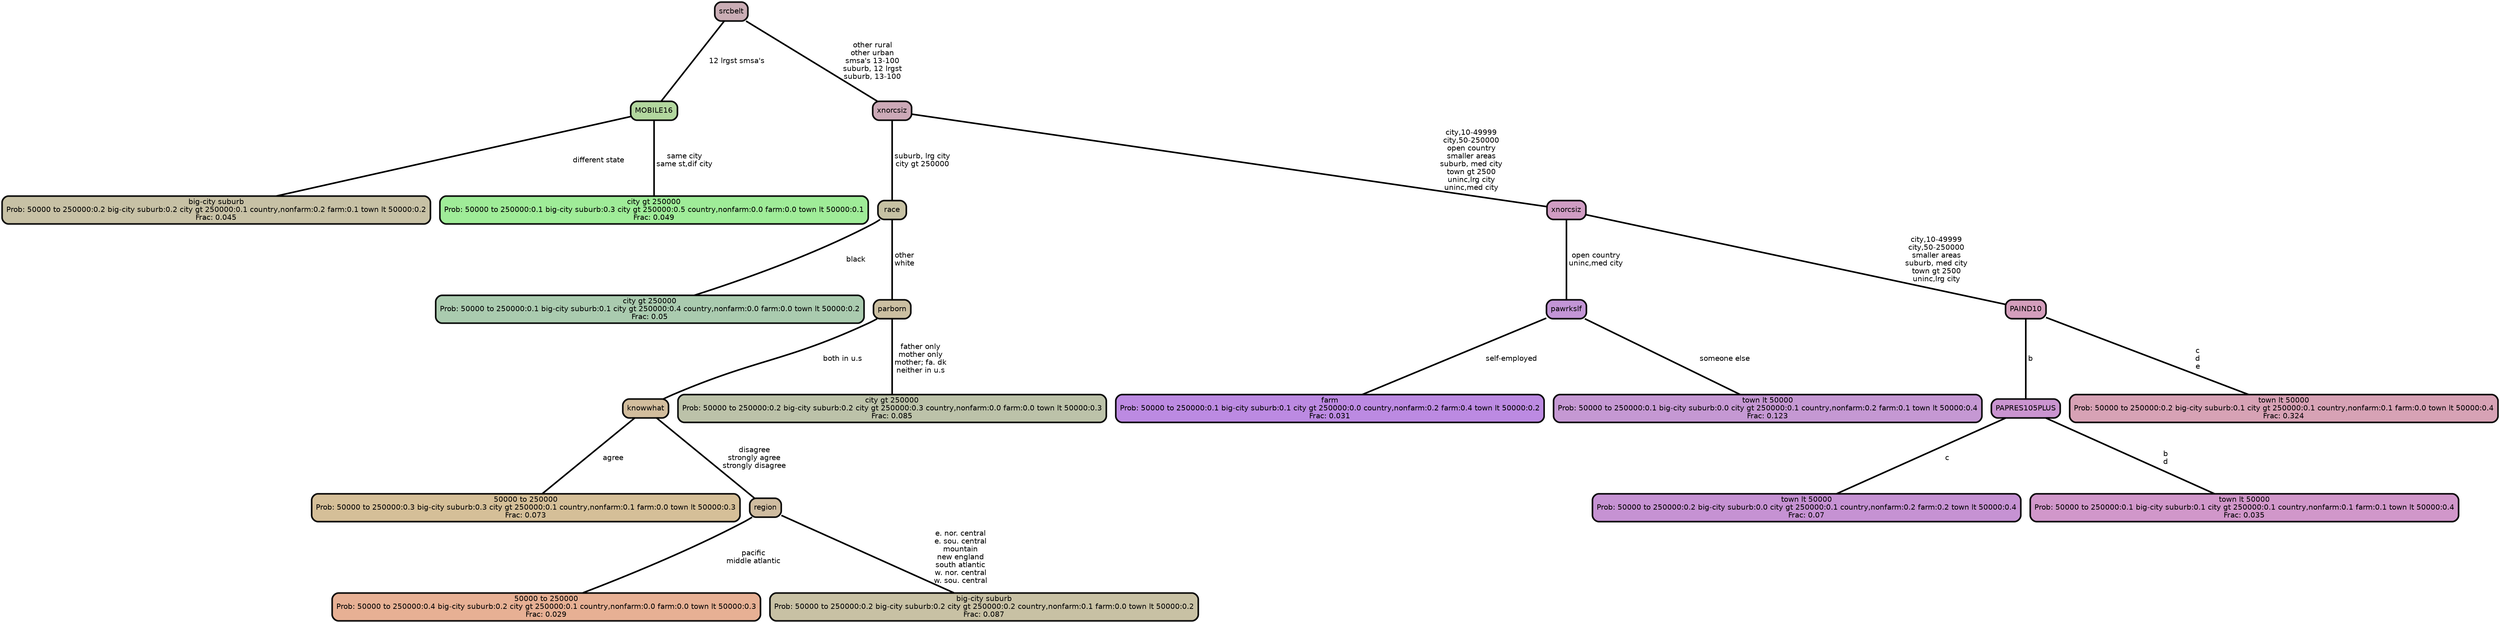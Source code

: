 graph Tree {
node [shape=box, style="filled, rounded",color="black",penwidth="3",fontcolor="black",                 fontname=helvetica] ;
graph [ranksep="0 equally", splines=straight,                 bgcolor=transparent, dpi=200] ;
edge [fontname=helvetica, color=black] ;
0 [label="big-city suburb
Prob: 50000 to 250000:0.2 big-city suburb:0.2 city gt 250000:0.1 country,nonfarm:0.2 farm:0.1 town lt 50000:0.2
Frac: 0.045", fillcolor="#c7c1a5"] ;
1 [label="MOBILE16", fillcolor="#b2d79e"] ;
2 [label="city gt 250000
Prob: 50000 to 250000:0.1 big-city suburb:0.3 city gt 250000:0.5 country,nonfarm:0.0 farm:0.0 town lt 50000:0.1
Frac: 0.049", fillcolor="#9fec98"] ;
3 [label="srcbelt", fillcolor="#caadb5"] ;
4 [label="city gt 250000
Prob: 50000 to 250000:0.1 big-city suburb:0.1 city gt 250000:0.4 country,nonfarm:0.0 farm:0.0 town lt 50000:0.2
Frac: 0.05", fillcolor="#aacbaf"] ;
5 [label="race", fillcolor="#c6c1a3"] ;
6 [label="50000 to 250000
Prob: 50000 to 250000:0.3 big-city suburb:0.3 city gt 250000:0.1 country,nonfarm:0.1 farm:0.0 town lt 50000:0.3
Frac: 0.073", fillcolor="#d5bf98"] ;
7 [label="knowwhat", fillcolor="#d2bd9d"] ;
8 [label="50000 to 250000
Prob: 50000 to 250000:0.4 big-city suburb:0.2 city gt 250000:0.1 country,nonfarm:0.0 farm:0.0 town lt 50000:0.3
Frac: 0.029", fillcolor="#e7b094"] ;
9 [label="region", fillcolor="#cfbca0"] ;
10 [label="big-city suburb
Prob: 50000 to 250000:0.2 big-city suburb:0.2 city gt 250000:0.2 country,nonfarm:0.1 farm:0.0 town lt 50000:0.2
Frac: 0.087", fillcolor="#c8c1a4"] ;
11 [label="parborn", fillcolor="#cbbfa1"] ;
12 [label="city gt 250000
Prob: 50000 to 250000:0.2 big-city suburb:0.2 city gt 250000:0.3 country,nonfarm:0.0 farm:0.0 town lt 50000:0.3
Frac: 0.085", fillcolor="#bcc2a9"] ;
13 [label="xnorcsiz", fillcolor="#cca9b7"] ;
14 [label="farm
Prob: 50000 to 250000:0.1 big-city suburb:0.1 city gt 250000:0.0 country,nonfarm:0.2 farm:0.4 town lt 50000:0.2
Frac: 0.031", fillcolor="#bc8ae2"] ;
15 [label="pawrkslf", fillcolor="#c395d6"] ;
16 [label="town lt 50000
Prob: 50000 to 250000:0.1 big-city suburb:0.0 city gt 250000:0.1 country,nonfarm:0.2 farm:0.1 town lt 50000:0.4
Frac: 0.123", fillcolor="#c598d3"] ;
17 [label="xnorcsiz", fillcolor="#d09cc3"] ;
18 [label="town lt 50000
Prob: 50000 to 250000:0.2 big-city suburb:0.0 city gt 250000:0.1 country,nonfarm:0.2 farm:0.2 town lt 50000:0.4
Frac: 0.07", fillcolor="#c692d3"] ;
19 [label="PAPRES105PLUS", fillcolor="#ca94d0"] ;
20 [label="town lt 50000
Prob: 50000 to 250000:0.1 big-city suburb:0.1 city gt 250000:0.1 country,nonfarm:0.1 farm:0.1 town lt 50000:0.4
Frac: 0.035", fillcolor="#d197ca"] ;
21 [label="PAIND10", fillcolor="#d49ebc"] ;
22 [label="town lt 50000
Prob: 50000 to 250000:0.2 big-city suburb:0.1 city gt 250000:0.1 country,nonfarm:0.1 farm:0.0 town lt 50000:0.4
Frac: 0.324", fillcolor="#d7a2b5"] ;
1 -- 0 [label=" different state",penwidth=3] ;
1 -- 2 [label=" same city\n same st,dif city",penwidth=3] ;
3 -- 1 [label=" 12 lrgst smsa's",penwidth=3] ;
3 -- 13 [label=" other rural\n other urban\n smsa's 13-100\n suburb, 12 lrgst\n suburb, 13-100",penwidth=3] ;
5 -- 4 [label=" black",penwidth=3] ;
5 -- 11 [label=" other\n white",penwidth=3] ;
7 -- 6 [label=" agree",penwidth=3] ;
7 -- 9 [label=" disagree\n strongly agree\n strongly disagree",penwidth=3] ;
9 -- 8 [label=" pacific\n middle atlantic",penwidth=3] ;
9 -- 10 [label=" e. nor. central\n e. sou. central\n mountain\n new england\n south atlantic\n w. nor. central\n w. sou. central",penwidth=3] ;
11 -- 7 [label=" both in u.s",penwidth=3] ;
11 -- 12 [label=" father only\n mother only\n mother; fa. dk\n neither in u.s",penwidth=3] ;
13 -- 5 [label=" suburb, lrg city\n city gt 250000",penwidth=3] ;
13 -- 17 [label=" city,10-49999\n city,50-250000\n open country\n smaller areas\n suburb, med city\n town gt 2500\n uninc,lrg city\n uninc,med city",penwidth=3] ;
15 -- 14 [label=" self-employed",penwidth=3] ;
15 -- 16 [label=" someone else",penwidth=3] ;
17 -- 15 [label=" open country\n uninc,med city",penwidth=3] ;
17 -- 21 [label=" city,10-49999\n city,50-250000\n smaller areas\n suburb, med city\n town gt 2500\n uninc,lrg city",penwidth=3] ;
19 -- 18 [label=" c",penwidth=3] ;
19 -- 20 [label=" b\n d",penwidth=3] ;
21 -- 19 [label=" b",penwidth=3] ;
21 -- 22 [label=" c\n d\n e",penwidth=3] ;
{rank = same;}}